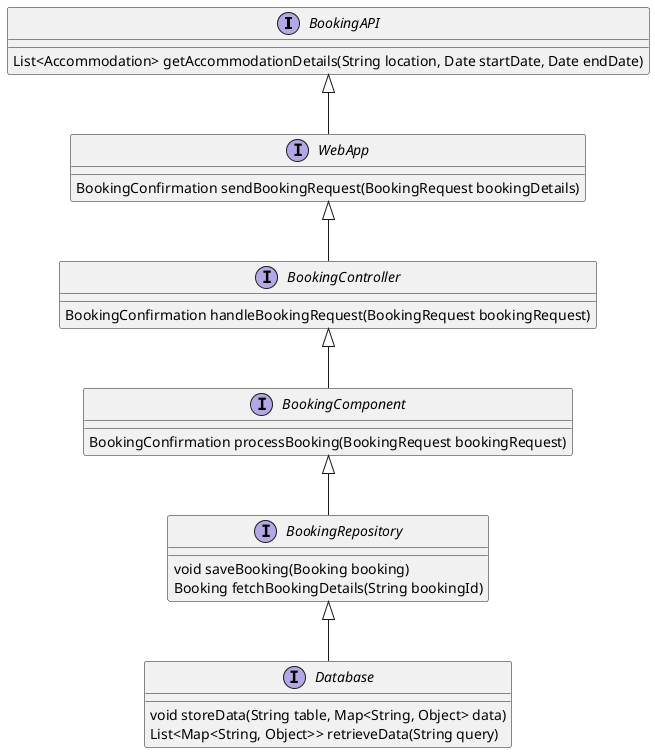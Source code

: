 @startuml
interface BookingAPI {
    List<Accommodation> getAccommodationDetails(String location, Date startDate, Date endDate)
}

interface WebApp {
    BookingConfirmation sendBookingRequest(BookingRequest bookingDetails)
}

interface BookingController {
    BookingConfirmation handleBookingRequest(BookingRequest bookingRequest)
}

interface BookingComponent {
    BookingConfirmation processBooking(BookingRequest bookingRequest)
}

interface BookingRepository {
    void saveBooking(Booking booking)
    Booking fetchBookingDetails(String bookingId)
}

interface Database {
    void storeData(String table, Map<String, Object> data)
    List<Map<String, Object>> retrieveData(String query)
}

BookingAPI <|-- WebApp
WebApp <|-- BookingController
BookingController <|-- BookingComponent
BookingComponent <|-- BookingRepository
BookingRepository <|-- Database
@enduml